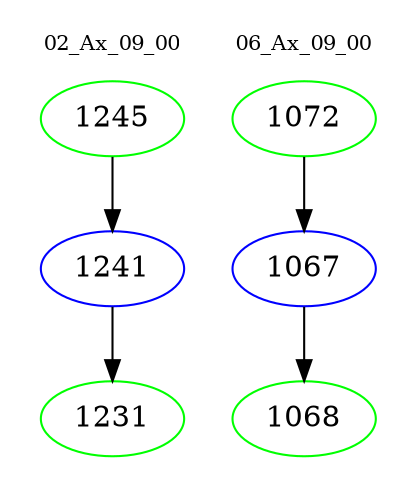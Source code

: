 digraph{
subgraph cluster_0 {
color = white
label = "02_Ax_09_00";
fontsize=10;
T0_1245 [label="1245", color="green"]
T0_1245 -> T0_1241 [color="black"]
T0_1241 [label="1241", color="blue"]
T0_1241 -> T0_1231 [color="black"]
T0_1231 [label="1231", color="green"]
}
subgraph cluster_1 {
color = white
label = "06_Ax_09_00";
fontsize=10;
T1_1072 [label="1072", color="green"]
T1_1072 -> T1_1067 [color="black"]
T1_1067 [label="1067", color="blue"]
T1_1067 -> T1_1068 [color="black"]
T1_1068 [label="1068", color="green"]
}
}
